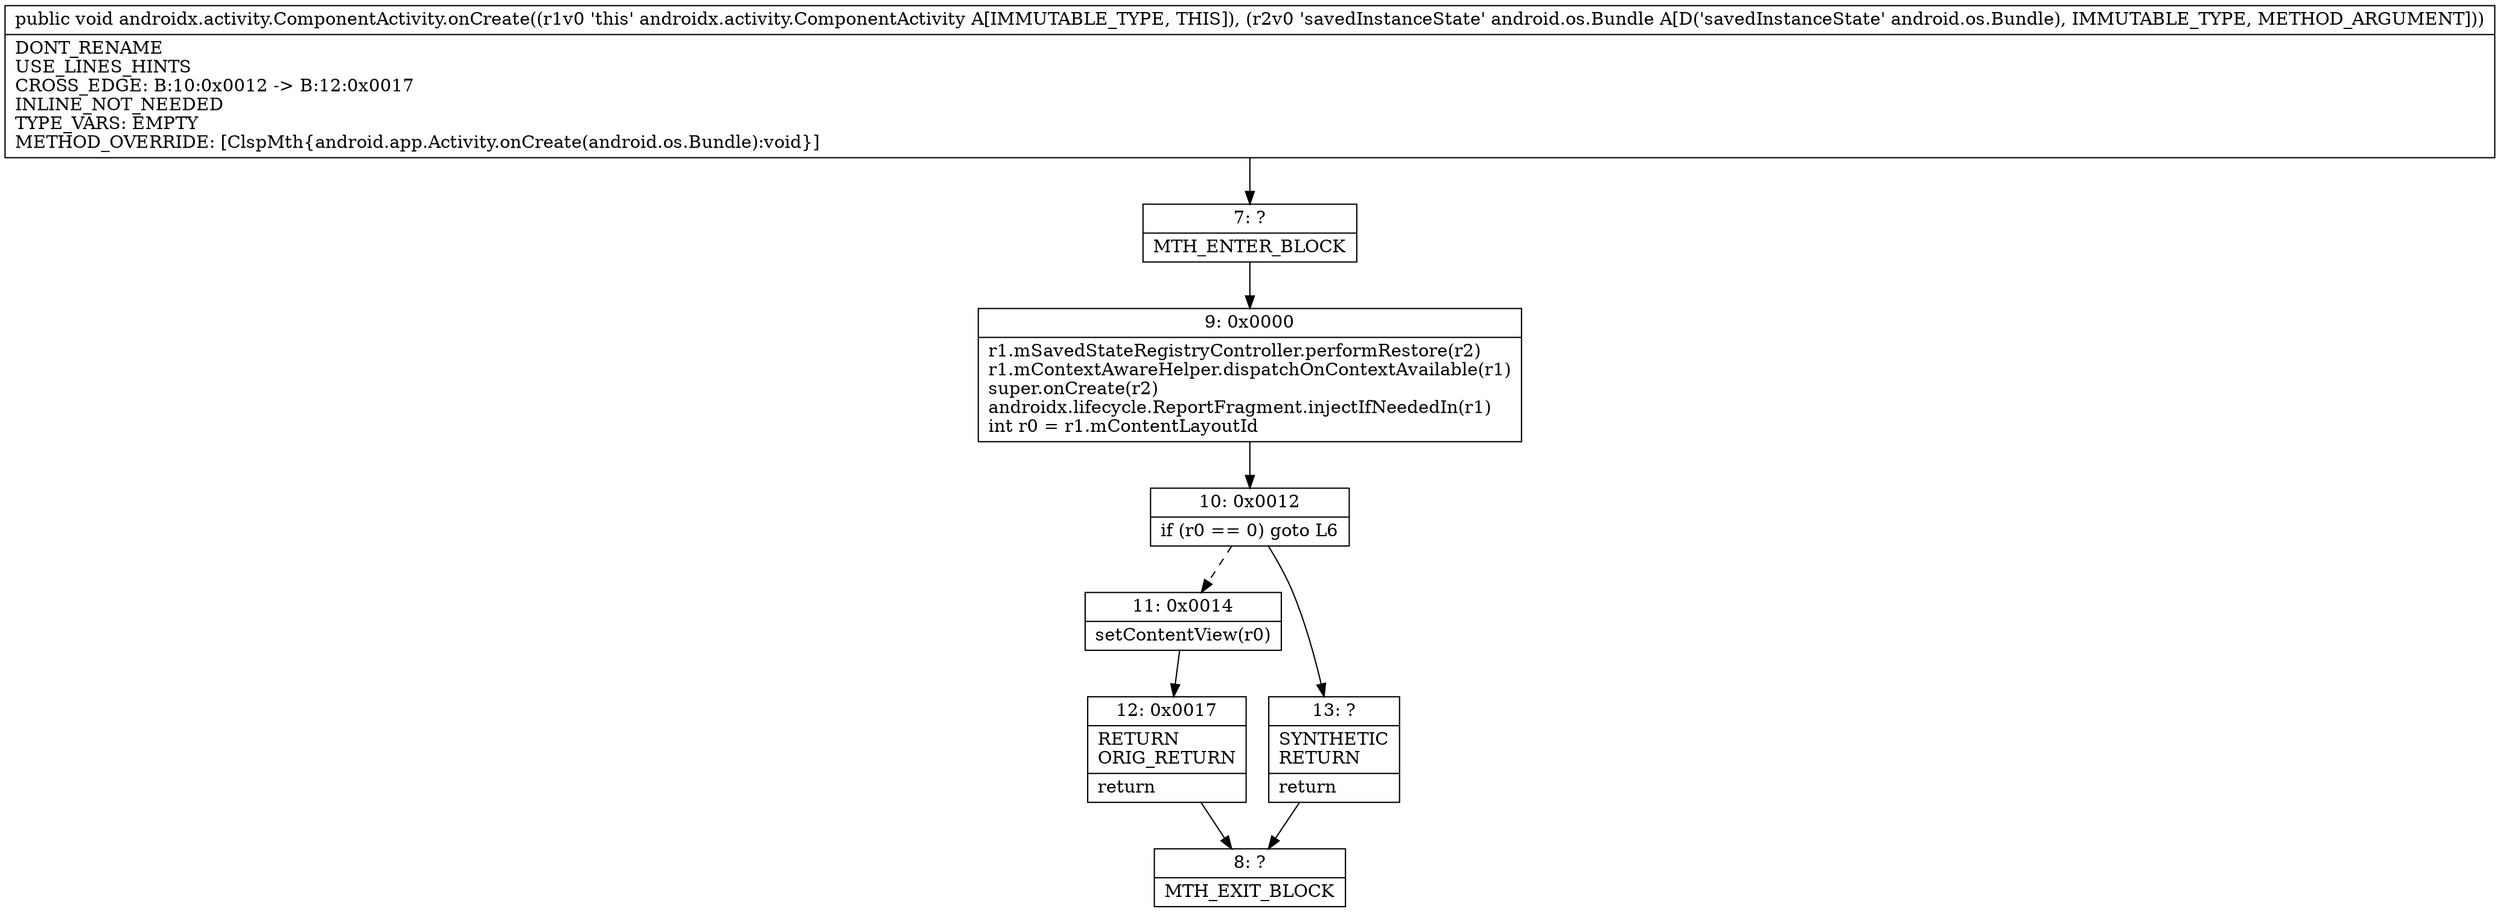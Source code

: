 digraph "CFG forandroidx.activity.ComponentActivity.onCreate(Landroid\/os\/Bundle;)V" {
Node_7 [shape=record,label="{7\:\ ?|MTH_ENTER_BLOCK\l}"];
Node_9 [shape=record,label="{9\:\ 0x0000|r1.mSavedStateRegistryController.performRestore(r2)\lr1.mContextAwareHelper.dispatchOnContextAvailable(r1)\lsuper.onCreate(r2)\landroidx.lifecycle.ReportFragment.injectIfNeededIn(r1)\lint r0 = r1.mContentLayoutId\l}"];
Node_10 [shape=record,label="{10\:\ 0x0012|if (r0 == 0) goto L6\l}"];
Node_11 [shape=record,label="{11\:\ 0x0014|setContentView(r0)\l}"];
Node_12 [shape=record,label="{12\:\ 0x0017|RETURN\lORIG_RETURN\l|return\l}"];
Node_8 [shape=record,label="{8\:\ ?|MTH_EXIT_BLOCK\l}"];
Node_13 [shape=record,label="{13\:\ ?|SYNTHETIC\lRETURN\l|return\l}"];
MethodNode[shape=record,label="{public void androidx.activity.ComponentActivity.onCreate((r1v0 'this' androidx.activity.ComponentActivity A[IMMUTABLE_TYPE, THIS]), (r2v0 'savedInstanceState' android.os.Bundle A[D('savedInstanceState' android.os.Bundle), IMMUTABLE_TYPE, METHOD_ARGUMENT]))  | DONT_RENAME\lUSE_LINES_HINTS\lCROSS_EDGE: B:10:0x0012 \-\> B:12:0x0017\lINLINE_NOT_NEEDED\lTYPE_VARS: EMPTY\lMETHOD_OVERRIDE: [ClspMth\{android.app.Activity.onCreate(android.os.Bundle):void\}]\l}"];
MethodNode -> Node_7;Node_7 -> Node_9;
Node_9 -> Node_10;
Node_10 -> Node_11[style=dashed];
Node_10 -> Node_13;
Node_11 -> Node_12;
Node_12 -> Node_8;
Node_13 -> Node_8;
}

